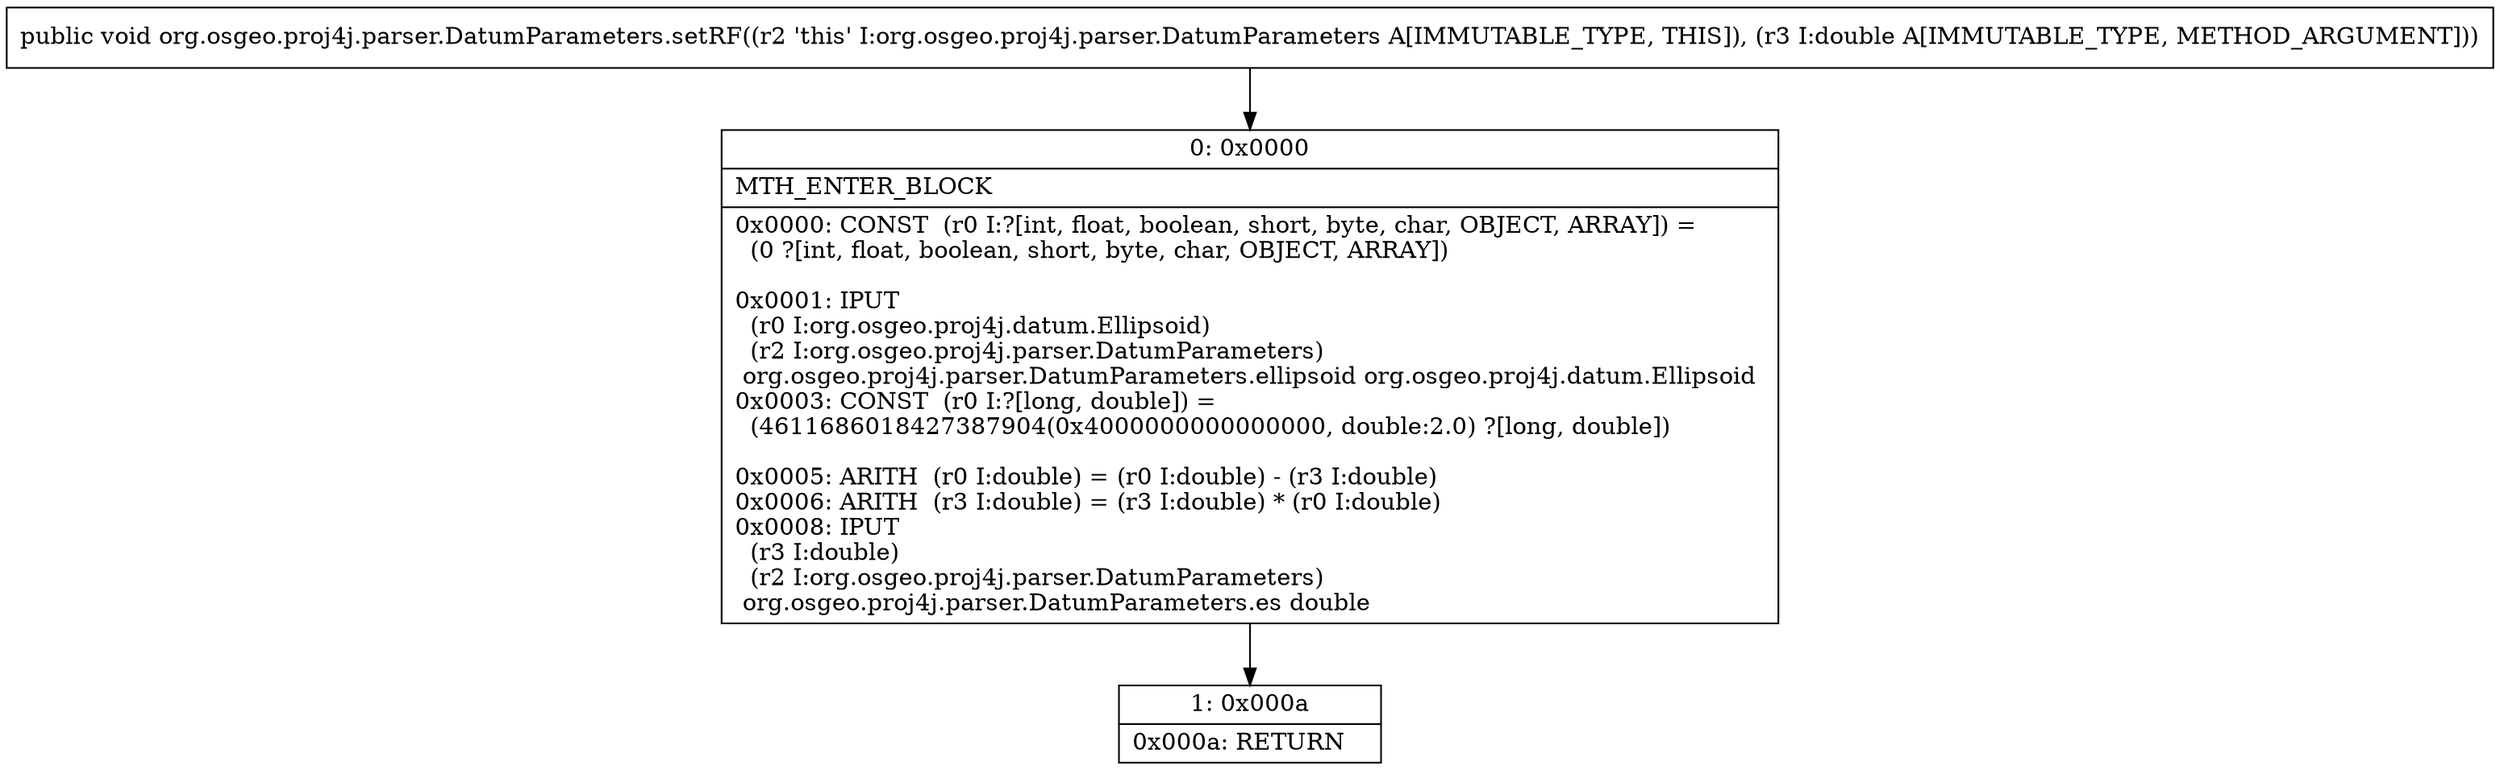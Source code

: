 digraph "CFG fororg.osgeo.proj4j.parser.DatumParameters.setRF(D)V" {
Node_0 [shape=record,label="{0\:\ 0x0000|MTH_ENTER_BLOCK\l|0x0000: CONST  (r0 I:?[int, float, boolean, short, byte, char, OBJECT, ARRAY]) = \l  (0 ?[int, float, boolean, short, byte, char, OBJECT, ARRAY])\l \l0x0001: IPUT  \l  (r0 I:org.osgeo.proj4j.datum.Ellipsoid)\l  (r2 I:org.osgeo.proj4j.parser.DatumParameters)\l org.osgeo.proj4j.parser.DatumParameters.ellipsoid org.osgeo.proj4j.datum.Ellipsoid \l0x0003: CONST  (r0 I:?[long, double]) = \l  (4611686018427387904(0x4000000000000000, double:2.0) ?[long, double])\l \l0x0005: ARITH  (r0 I:double) = (r0 I:double) \- (r3 I:double) \l0x0006: ARITH  (r3 I:double) = (r3 I:double) * (r0 I:double) \l0x0008: IPUT  \l  (r3 I:double)\l  (r2 I:org.osgeo.proj4j.parser.DatumParameters)\l org.osgeo.proj4j.parser.DatumParameters.es double \l}"];
Node_1 [shape=record,label="{1\:\ 0x000a|0x000a: RETURN   \l}"];
MethodNode[shape=record,label="{public void org.osgeo.proj4j.parser.DatumParameters.setRF((r2 'this' I:org.osgeo.proj4j.parser.DatumParameters A[IMMUTABLE_TYPE, THIS]), (r3 I:double A[IMMUTABLE_TYPE, METHOD_ARGUMENT])) }"];
MethodNode -> Node_0;
Node_0 -> Node_1;
}

